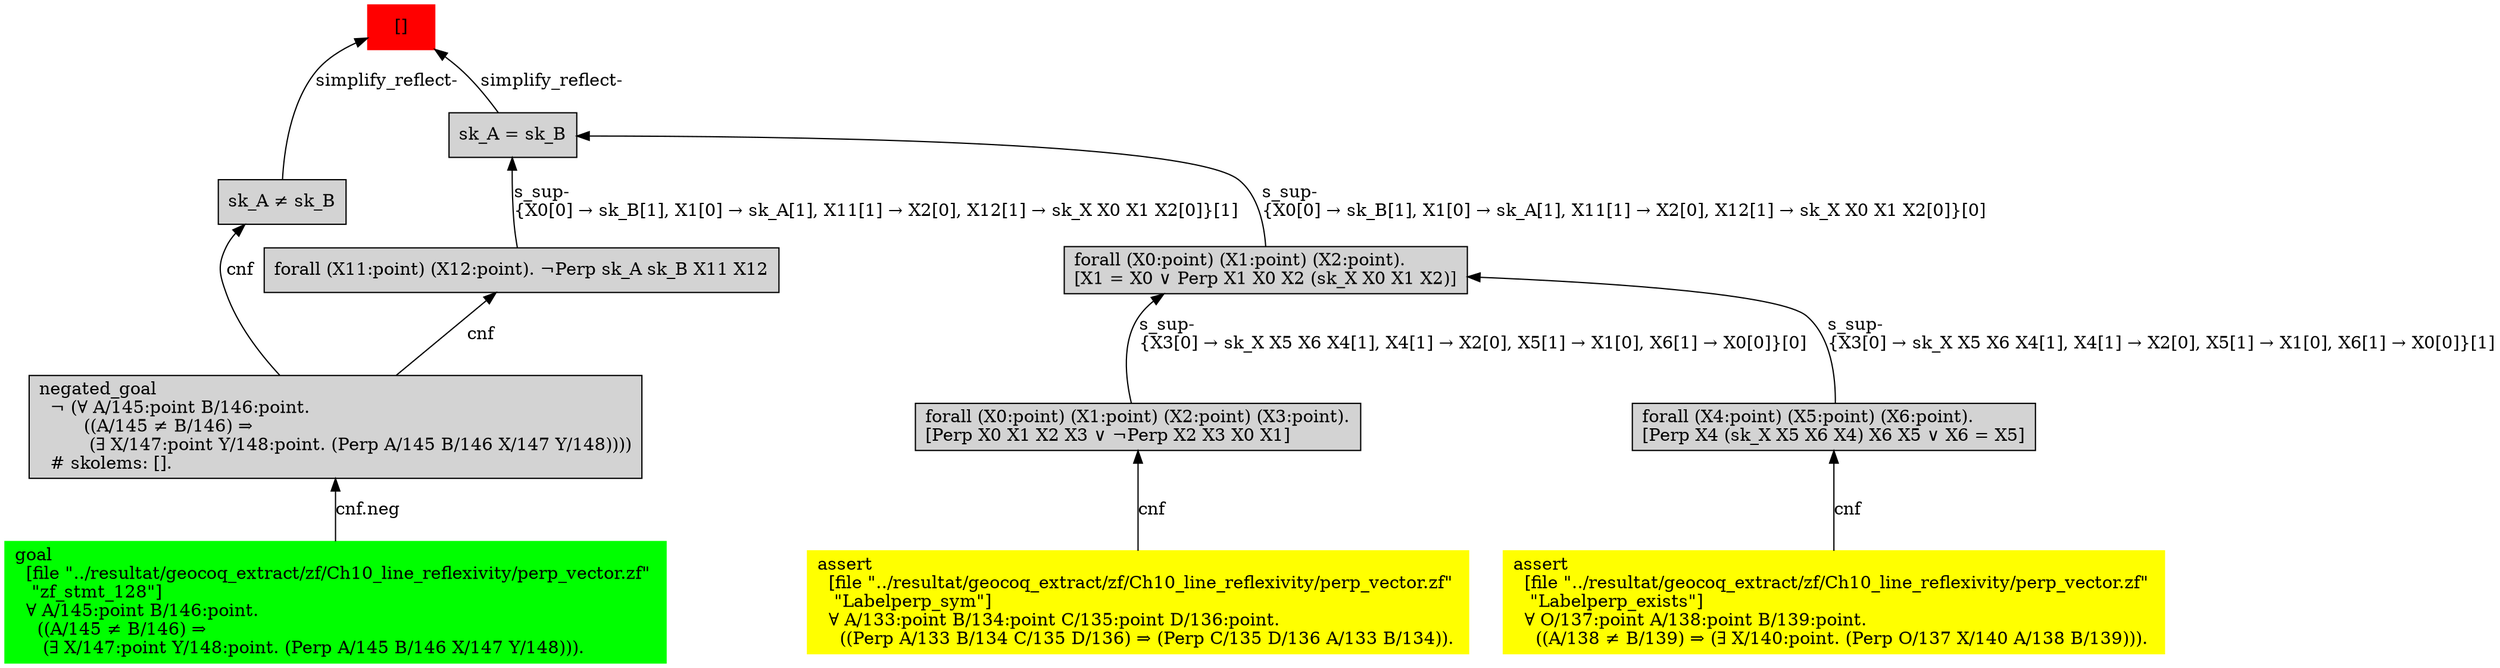 digraph "unsat_graph" {
  vertex_0 [color=red, label="[]", shape=box, style=filled];
  vertex_0 -> vertex_1 [label="simplify_reflect-", dir="back"];
  vertex_1 [shape=box, label="sk_A ≠ sk_B\l", style=filled];
  vertex_1 -> vertex_2 [label="cnf", dir="back"];
  vertex_2 [shape=box, label="negated_goal\l  ¬ (∀ A/145:point B/146:point.\l        ((A/145 ≠ B/146) ⇒\l         (∃ X/147:point Y/148:point. (Perp A/145 B/146 X/147 Y/148))))\l  # skolems: [].\l", style=filled];
  vertex_2 -> vertex_3 [label="cnf.neg", dir="back"];
  vertex_3 [color=green, shape=box, label="goal\l  [file \"../resultat/geocoq_extract/zf/Ch10_line_reflexivity/perp_vector.zf\" \l   \"zf_stmt_128\"]\l  ∀ A/145:point B/146:point.\l    ((A/145 ≠ B/146) ⇒\l     (∃ X/147:point Y/148:point. (Perp A/145 B/146 X/147 Y/148))).\l", style=filled];
  vertex_0 -> vertex_4 [label="simplify_reflect-", dir="back"];
  vertex_4 [shape=box, label="sk_A = sk_B\l", style=filled];
  vertex_4 -> vertex_5 [label="s_sup-\l\{X0[0] → sk_B[1], X1[0] → sk_A[1], X11[1] → X2[0], X12[1] → sk_X X0 X1 X2[0]\}[1]\l", dir="back"];
  vertex_5 [shape=box, label="forall (X11:point) (X12:point). ¬Perp sk_A sk_B X11 X12\l", style=filled];
  vertex_5 -> vertex_2 [label="cnf", dir="back"];
  vertex_4 -> vertex_6 [label="s_sup-\l\{X0[0] → sk_B[1], X1[0] → sk_A[1], X11[1] → X2[0], X12[1] → sk_X X0 X1 X2[0]\}[0]\l", dir="back"];
  vertex_6 [shape=box, label="forall (X0:point) (X1:point) (X2:point).\l[X1 = X0 ∨ Perp X1 X0 X2 (sk_X X0 X1 X2)]\l", style=filled];
  vertex_6 -> vertex_7 [label="s_sup-\l\{X3[0] → sk_X X5 X6 X4[1], X4[1] → X2[0], X5[1] → X1[0], X6[1] → X0[0]\}[0]\l", dir="back"];
  vertex_7 [shape=box, label="forall (X0:point) (X1:point) (X2:point) (X3:point).\l[Perp X0 X1 X2 X3 ∨ ¬Perp X2 X3 X0 X1]\l", style=filled];
  vertex_7 -> vertex_8 [label="cnf", dir="back"];
  vertex_8 [color=yellow, shape=box, label="assert\l  [file \"../resultat/geocoq_extract/zf/Ch10_line_reflexivity/perp_vector.zf\" \l   \"Labelperp_sym\"]\l  ∀ A/133:point B/134:point C/135:point D/136:point.\l    ((Perp A/133 B/134 C/135 D/136) ⇒ (Perp C/135 D/136 A/133 B/134)).\l", style=filled];
  vertex_6 -> vertex_9 [label="s_sup-\l\{X3[0] → sk_X X5 X6 X4[1], X4[1] → X2[0], X5[1] → X1[0], X6[1] → X0[0]\}[1]\l", dir="back"];
  vertex_9 [shape=box, label="forall (X4:point) (X5:point) (X6:point).\l[Perp X4 (sk_X X5 X6 X4) X6 X5 ∨ X6 = X5]\l", style=filled];
  vertex_9 -> vertex_10 [label="cnf", dir="back"];
  vertex_10 [color=yellow, shape=box, label="assert\l  [file \"../resultat/geocoq_extract/zf/Ch10_line_reflexivity/perp_vector.zf\" \l   \"Labelperp_exists\"]\l  ∀ O/137:point A/138:point B/139:point.\l    ((A/138 ≠ B/139) ⇒ (∃ X/140:point. (Perp O/137 X/140 A/138 B/139))).\l", style=filled];
  }



